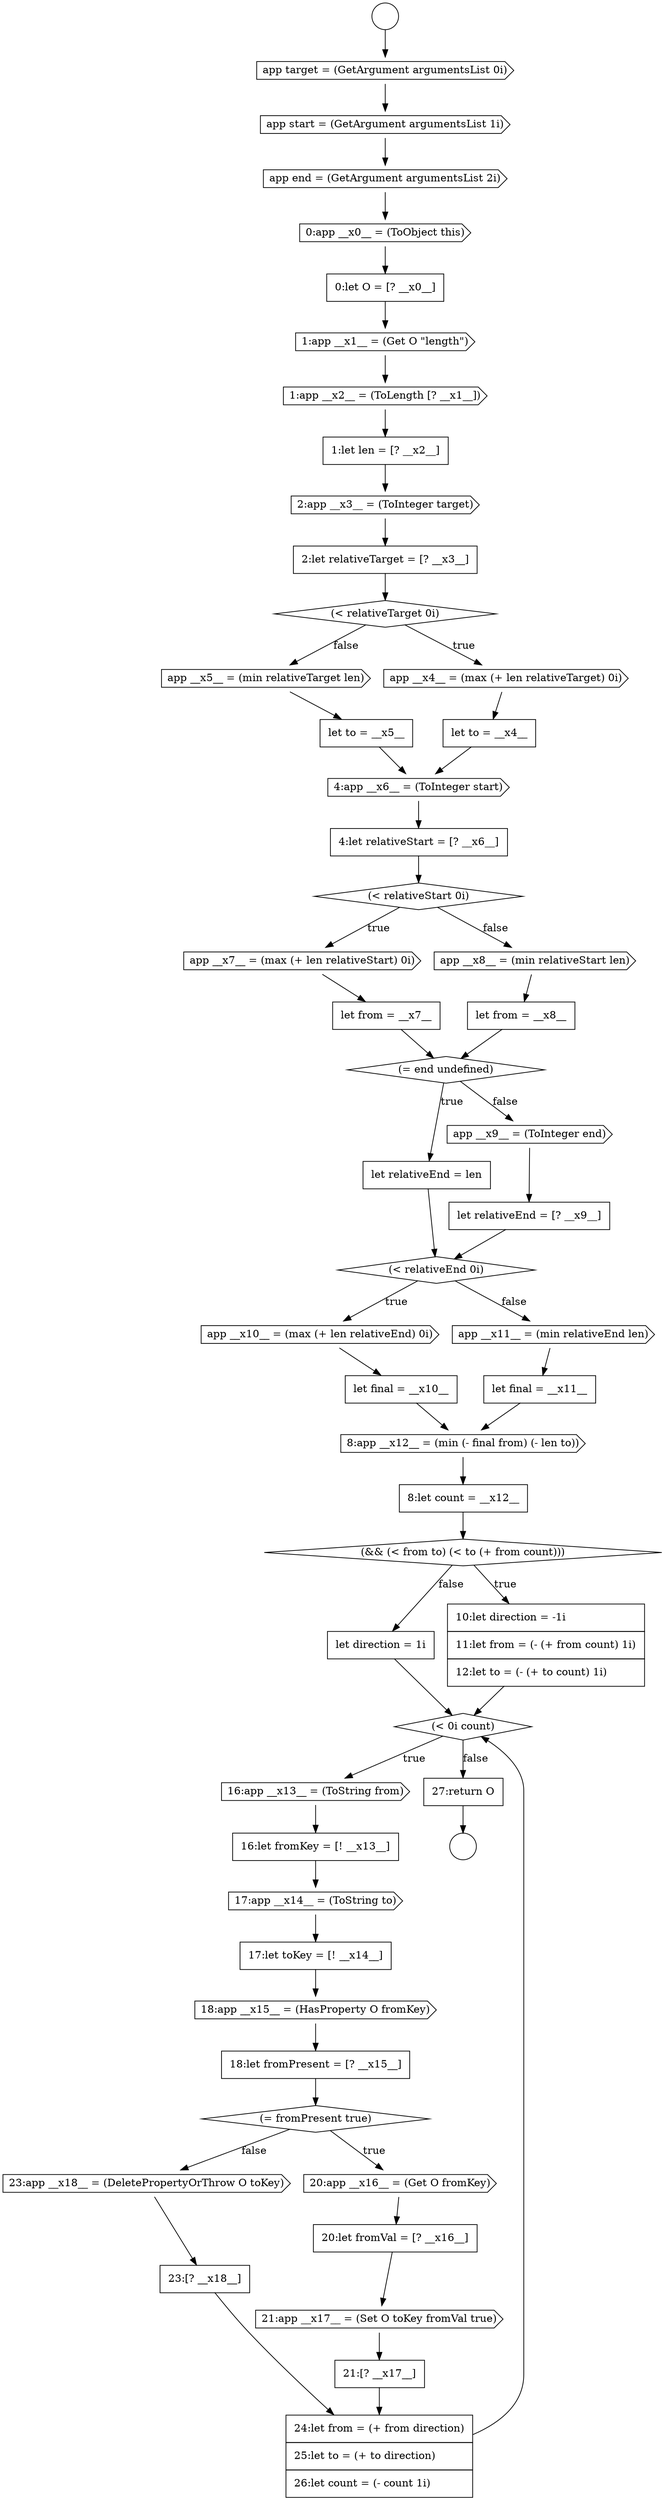 digraph {
  node13783 [shape=diamond, label=<<font color="black">(&lt; relativeTarget 0i)</font>> color="black" fillcolor="white" style=filled]
  node13800 [shape=cds, label=<<font color="black">app __x10__ = (max (+ len relativeEnd) 0i)</font>> color="black" fillcolor="white" style=filled]
  node13808 [shape=none, margin=0, label=<<font color="black">
    <table border="0" cellborder="1" cellspacing="0" cellpadding="10">
      <tr><td align="left">let direction = 1i</td></tr>
    </table>
  </font>> color="black" fillcolor="white" style=filled]
  node13772 [shape=circle label=" " color="black" fillcolor="white" style=filled]
  node13773 [shape=cds, label=<<font color="black">app target = (GetArgument argumentsList 0i)</font>> color="black" fillcolor="white" style=filled]
  node13794 [shape=none, margin=0, label=<<font color="black">
    <table border="0" cellborder="1" cellspacing="0" cellpadding="10">
      <tr><td align="left">let from = __x8__</td></tr>
    </table>
  </font>> color="black" fillcolor="white" style=filled]
  node13777 [shape=none, margin=0, label=<<font color="black">
    <table border="0" cellborder="1" cellspacing="0" cellpadding="10">
      <tr><td align="left">0:let O = [? __x0__]</td></tr>
    </table>
  </font>> color="black" fillcolor="white" style=filled]
  node13806 [shape=diamond, label=<<font color="black">(&amp;&amp; (&lt; from to) (&lt; to (+ from count)))</font>> color="black" fillcolor="white" style=filled]
  node13781 [shape=cds, label=<<font color="black">2:app __x3__ = (ToInteger target)</font>> color="black" fillcolor="white" style=filled]
  node13813 [shape=none, margin=0, label=<<font color="black">
    <table border="0" cellborder="1" cellspacing="0" cellpadding="10">
      <tr><td align="left">17:let toKey = [! __x14__]</td></tr>
    </table>
  </font>> color="black" fillcolor="white" style=filled]
  node13775 [shape=cds, label=<<font color="black">app end = (GetArgument argumentsList 2i)</font>> color="black" fillcolor="white" style=filled]
  node13796 [shape=none, margin=0, label=<<font color="black">
    <table border="0" cellborder="1" cellspacing="0" cellpadding="10">
      <tr><td align="left">let relativeEnd = len</td></tr>
    </table>
  </font>> color="black" fillcolor="white" style=filled]
  node13811 [shape=none, margin=0, label=<<font color="black">
    <table border="0" cellborder="1" cellspacing="0" cellpadding="10">
      <tr><td align="left">16:let fromKey = [! __x13__]</td></tr>
    </table>
  </font>> color="black" fillcolor="white" style=filled]
  node13815 [shape=none, margin=0, label=<<font color="black">
    <table border="0" cellborder="1" cellspacing="0" cellpadding="10">
      <tr><td align="left">18:let fromPresent = [? __x15__]</td></tr>
    </table>
  </font>> color="black" fillcolor="white" style=filled]
  node13779 [shape=cds, label=<<font color="black">1:app __x2__ = (ToLength [? __x1__])</font>> color="black" fillcolor="white" style=filled]
  node13803 [shape=none, margin=0, label=<<font color="black">
    <table border="0" cellborder="1" cellspacing="0" cellpadding="10">
      <tr><td align="left">let final = __x11__</td></tr>
    </table>
  </font>> color="black" fillcolor="white" style=filled]
  node13821 [shape=cds, label=<<font color="black">23:app __x18__ = (DeletePropertyOrThrow O toKey)</font>> color="black" fillcolor="white" style=filled]
  node13820 [shape=none, margin=0, label=<<font color="black">
    <table border="0" cellborder="1" cellspacing="0" cellpadding="10">
      <tr><td align="left">21:[? __x17__]</td></tr>
    </table>
  </font>> color="black" fillcolor="white" style=filled]
  node13776 [shape=cds, label=<<font color="black">0:app __x0__ = (ToObject this)</font>> color="black" fillcolor="white" style=filled]
  node13788 [shape=cds, label=<<font color="black">4:app __x6__ = (ToInteger start)</font>> color="black" fillcolor="white" style=filled]
  node13786 [shape=cds, label=<<font color="black">app __x5__ = (min relativeTarget len)</font>> color="black" fillcolor="white" style=filled]
  node13771 [shape=circle label=" " color="black" fillcolor="white" style=filled]
  node13818 [shape=none, margin=0, label=<<font color="black">
    <table border="0" cellborder="1" cellspacing="0" cellpadding="10">
      <tr><td align="left">20:let fromVal = [? __x16__]</td></tr>
    </table>
  </font>> color="black" fillcolor="white" style=filled]
  node13795 [shape=diamond, label=<<font color="black">(= end undefined)</font>> color="black" fillcolor="white" style=filled]
  node13814 [shape=cds, label=<<font color="black">18:app __x15__ = (HasProperty O fromKey)</font>> color="black" fillcolor="white" style=filled]
  node13778 [shape=cds, label=<<font color="black">1:app __x1__ = (Get O &quot;length&quot;)</font>> color="black" fillcolor="white" style=filled]
  node13810 [shape=cds, label=<<font color="black">16:app __x13__ = (ToString from)</font>> color="black" fillcolor="white" style=filled]
  node13799 [shape=diamond, label=<<font color="black">(&lt; relativeEnd 0i)</font>> color="black" fillcolor="white" style=filled]
  node13789 [shape=none, margin=0, label=<<font color="black">
    <table border="0" cellborder="1" cellspacing="0" cellpadding="10">
      <tr><td align="left">4:let relativeStart = [? __x6__]</td></tr>
    </table>
  </font>> color="black" fillcolor="white" style=filled]
  node13782 [shape=none, margin=0, label=<<font color="black">
    <table border="0" cellborder="1" cellspacing="0" cellpadding="10">
      <tr><td align="left">2:let relativeTarget = [? __x3__]</td></tr>
    </table>
  </font>> color="black" fillcolor="white" style=filled]
  node13790 [shape=diamond, label=<<font color="black">(&lt; relativeStart 0i)</font>> color="black" fillcolor="white" style=filled]
  node13805 [shape=none, margin=0, label=<<font color="black">
    <table border="0" cellborder="1" cellspacing="0" cellpadding="10">
      <tr><td align="left">8:let count = __x12__</td></tr>
    </table>
  </font>> color="black" fillcolor="white" style=filled]
  node13804 [shape=cds, label=<<font color="black">8:app __x12__ = (min (- final from) (- len to))</font>> color="black" fillcolor="white" style=filled]
  node13822 [shape=none, margin=0, label=<<font color="black">
    <table border="0" cellborder="1" cellspacing="0" cellpadding="10">
      <tr><td align="left">23:[? __x18__]</td></tr>
    </table>
  </font>> color="black" fillcolor="white" style=filled]
  node13798 [shape=none, margin=0, label=<<font color="black">
    <table border="0" cellborder="1" cellspacing="0" cellpadding="10">
      <tr><td align="left">let relativeEnd = [? __x9__]</td></tr>
    </table>
  </font>> color="black" fillcolor="white" style=filled]
  node13809 [shape=diamond, label=<<font color="black">(&lt; 0i count)</font>> color="black" fillcolor="white" style=filled]
  node13801 [shape=none, margin=0, label=<<font color="black">
    <table border="0" cellborder="1" cellspacing="0" cellpadding="10">
      <tr><td align="left">let final = __x10__</td></tr>
    </table>
  </font>> color="black" fillcolor="white" style=filled]
  node13823 [shape=none, margin=0, label=<<font color="black">
    <table border="0" cellborder="1" cellspacing="0" cellpadding="10">
      <tr><td align="left">24:let from = (+ from direction)</td></tr>
      <tr><td align="left">25:let to = (+ to direction)</td></tr>
      <tr><td align="left">26:let count = (- count 1i)</td></tr>
    </table>
  </font>> color="black" fillcolor="white" style=filled]
  node13791 [shape=cds, label=<<font color="black">app __x7__ = (max (+ len relativeStart) 0i)</font>> color="black" fillcolor="white" style=filled]
  node13774 [shape=cds, label=<<font color="black">app start = (GetArgument argumentsList 1i)</font>> color="black" fillcolor="white" style=filled]
  node13784 [shape=cds, label=<<font color="black">app __x4__ = (max (+ len relativeTarget) 0i)</font>> color="black" fillcolor="white" style=filled]
  node13797 [shape=cds, label=<<font color="black">app __x9__ = (ToInteger end)</font>> color="black" fillcolor="white" style=filled]
  node13812 [shape=cds, label=<<font color="black">17:app __x14__ = (ToString to)</font>> color="black" fillcolor="white" style=filled]
  node13780 [shape=none, margin=0, label=<<font color="black">
    <table border="0" cellborder="1" cellspacing="0" cellpadding="10">
      <tr><td align="left">1:let len = [? __x2__]</td></tr>
    </table>
  </font>> color="black" fillcolor="white" style=filled]
  node13793 [shape=cds, label=<<font color="black">app __x8__ = (min relativeStart len)</font>> color="black" fillcolor="white" style=filled]
  node13816 [shape=diamond, label=<<font color="black">(= fromPresent true)</font>> color="black" fillcolor="white" style=filled]
  node13819 [shape=cds, label=<<font color="black">21:app __x17__ = (Set O toKey fromVal true)</font>> color="black" fillcolor="white" style=filled]
  node13787 [shape=none, margin=0, label=<<font color="black">
    <table border="0" cellborder="1" cellspacing="0" cellpadding="10">
      <tr><td align="left">let to = __x5__</td></tr>
    </table>
  </font>> color="black" fillcolor="white" style=filled]
  node13807 [shape=none, margin=0, label=<<font color="black">
    <table border="0" cellborder="1" cellspacing="0" cellpadding="10">
      <tr><td align="left">10:let direction = -1i</td></tr>
      <tr><td align="left">11:let from = (- (+ from count) 1i)</td></tr>
      <tr><td align="left">12:let to = (- (+ to count) 1i)</td></tr>
    </table>
  </font>> color="black" fillcolor="white" style=filled]
  node13802 [shape=cds, label=<<font color="black">app __x11__ = (min relativeEnd len)</font>> color="black" fillcolor="white" style=filled]
  node13824 [shape=none, margin=0, label=<<font color="black">
    <table border="0" cellborder="1" cellspacing="0" cellpadding="10">
      <tr><td align="left">27:return O</td></tr>
    </table>
  </font>> color="black" fillcolor="white" style=filled]
  node13792 [shape=none, margin=0, label=<<font color="black">
    <table border="0" cellborder="1" cellspacing="0" cellpadding="10">
      <tr><td align="left">let from = __x7__</td></tr>
    </table>
  </font>> color="black" fillcolor="white" style=filled]
  node13817 [shape=cds, label=<<font color="black">20:app __x16__ = (Get O fromKey)</font>> color="black" fillcolor="white" style=filled]
  node13785 [shape=none, margin=0, label=<<font color="black">
    <table border="0" cellborder="1" cellspacing="0" cellpadding="10">
      <tr><td align="left">let to = __x4__</td></tr>
    </table>
  </font>> color="black" fillcolor="white" style=filled]
  node13803 -> node13804 [ color="black"]
  node13786 -> node13787 [ color="black"]
  node13777 -> node13778 [ color="black"]
  node13800 -> node13801 [ color="black"]
  node13813 -> node13814 [ color="black"]
  node13778 -> node13779 [ color="black"]
  node13814 -> node13815 [ color="black"]
  node13804 -> node13805 [ color="black"]
  node13824 -> node13772 [ color="black"]
  node13812 -> node13813 [ color="black"]
  node13795 -> node13796 [label=<<font color="black">true</font>> color="black"]
  node13795 -> node13797 [label=<<font color="black">false</font>> color="black"]
  node13823 -> node13809 [ color="black"]
  node13798 -> node13799 [ color="black"]
  node13816 -> node13817 [label=<<font color="black">true</font>> color="black"]
  node13816 -> node13821 [label=<<font color="black">false</font>> color="black"]
  node13789 -> node13790 [ color="black"]
  node13799 -> node13800 [label=<<font color="black">true</font>> color="black"]
  node13799 -> node13802 [label=<<font color="black">false</font>> color="black"]
  node13809 -> node13810 [label=<<font color="black">true</font>> color="black"]
  node13809 -> node13824 [label=<<font color="black">false</font>> color="black"]
  node13815 -> node13816 [ color="black"]
  node13773 -> node13774 [ color="black"]
  node13811 -> node13812 [ color="black"]
  node13774 -> node13775 [ color="black"]
  node13793 -> node13794 [ color="black"]
  node13820 -> node13823 [ color="black"]
  node13787 -> node13788 [ color="black"]
  node13807 -> node13809 [ color="black"]
  node13794 -> node13795 [ color="black"]
  node13808 -> node13809 [ color="black"]
  node13783 -> node13784 [label=<<font color="black">true</font>> color="black"]
  node13783 -> node13786 [label=<<font color="black">false</font>> color="black"]
  node13797 -> node13798 [ color="black"]
  node13791 -> node13792 [ color="black"]
  node13806 -> node13807 [label=<<font color="black">true</font>> color="black"]
  node13806 -> node13808 [label=<<font color="black">false</font>> color="black"]
  node13781 -> node13782 [ color="black"]
  node13784 -> node13785 [ color="black"]
  node13790 -> node13791 [label=<<font color="black">true</font>> color="black"]
  node13790 -> node13793 [label=<<font color="black">false</font>> color="black"]
  node13802 -> node13803 [ color="black"]
  node13805 -> node13806 [ color="black"]
  node13782 -> node13783 [ color="black"]
  node13779 -> node13780 [ color="black"]
  node13792 -> node13795 [ color="black"]
  node13780 -> node13781 [ color="black"]
  node13821 -> node13822 [ color="black"]
  node13801 -> node13804 [ color="black"]
  node13788 -> node13789 [ color="black"]
  node13810 -> node13811 [ color="black"]
  node13818 -> node13819 [ color="black"]
  node13822 -> node13823 [ color="black"]
  node13819 -> node13820 [ color="black"]
  node13771 -> node13773 [ color="black"]
  node13776 -> node13777 [ color="black"]
  node13775 -> node13776 [ color="black"]
  node13817 -> node13818 [ color="black"]
  node13796 -> node13799 [ color="black"]
  node13785 -> node13788 [ color="black"]
}

